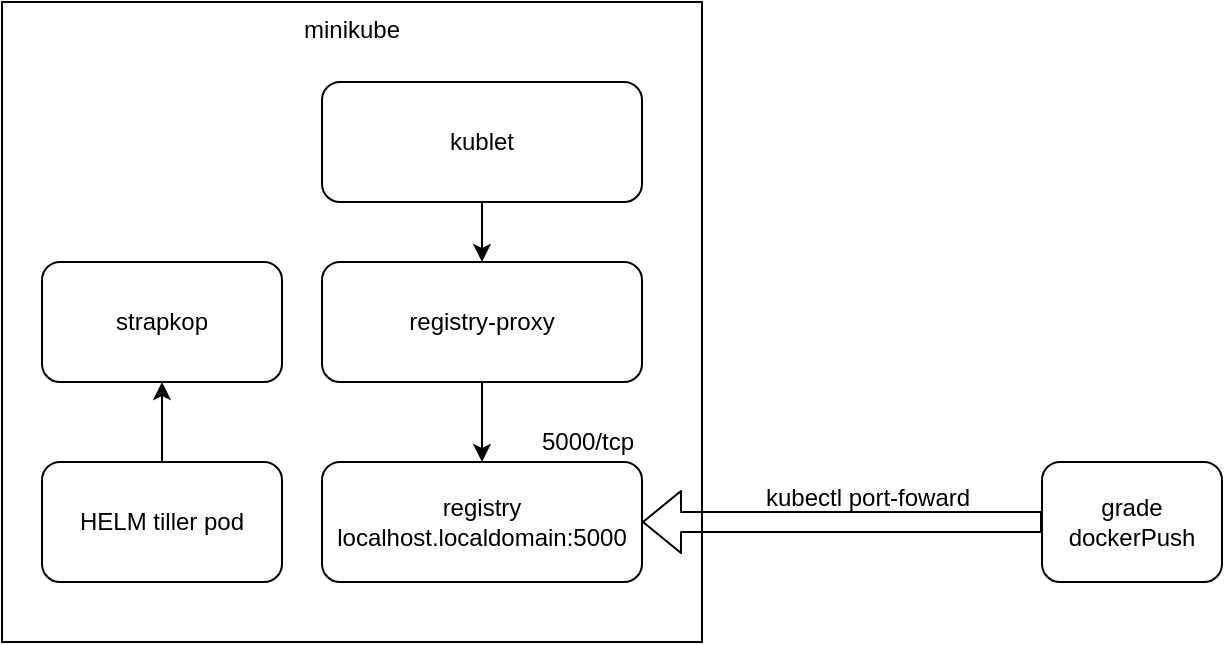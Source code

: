 <mxfile version="12.1.0" type="device" pages="1"><diagram id="ahsQjKz8tm6PLbRD8RtC" name="Page-1"><mxGraphModel dx="1106" dy="830" grid="1" gridSize="10" guides="1" tooltips="1" connect="1" arrows="1" fold="1" page="1" pageScale="1" pageWidth="827" pageHeight="1169" math="0" shadow="0"><root><mxCell id="0"/><mxCell id="1" parent="0"/><mxCell id="EZwWmceDONA6B65LT-hv-5" value="minikube" style="rounded=0;whiteSpace=wrap;html=1;verticalAlign=top;" vertex="1" parent="1"><mxGeometry x="120" y="60" width="350" height="320" as="geometry"/></mxCell><mxCell id="EZwWmceDONA6B65LT-hv-1" value="registry-proxy&lt;br&gt;" style="rounded=1;whiteSpace=wrap;html=1;" vertex="1" parent="1"><mxGeometry x="280" y="190" width="160" height="60" as="geometry"/></mxCell><mxCell id="EZwWmceDONA6B65LT-hv-2" value="registry&lt;br&gt;localhost.localdomain:5000" style="rounded=1;whiteSpace=wrap;html=1;" vertex="1" parent="1"><mxGeometry x="280" y="290" width="160" height="60" as="geometry"/></mxCell><mxCell id="EZwWmceDONA6B65LT-hv-3" value="" style="endArrow=classic;html=1;exitX=0.5;exitY=1;exitDx=0;exitDy=0;entryX=0.5;entryY=0;entryDx=0;entryDy=0;" edge="1" parent="1" source="EZwWmceDONA6B65LT-hv-1" target="EZwWmceDONA6B65LT-hv-2"><mxGeometry width="50" height="50" relative="1" as="geometry"><mxPoint x="410" y="280" as="sourcePoint"/><mxPoint x="460" y="230" as="targetPoint"/></mxGeometry></mxCell><mxCell id="EZwWmceDONA6B65LT-hv-4" value="5000/tcp" style="text;html=1;strokeColor=none;fillColor=none;align=center;verticalAlign=middle;whiteSpace=wrap;rounded=0;" vertex="1" parent="1"><mxGeometry x="393" y="270" width="40" height="20" as="geometry"/></mxCell><mxCell id="EZwWmceDONA6B65LT-hv-6" value="kublet" style="rounded=1;whiteSpace=wrap;html=1;" vertex="1" parent="1"><mxGeometry x="280" y="100" width="160" height="60" as="geometry"/></mxCell><mxCell id="EZwWmceDONA6B65LT-hv-8" value="strapkop" style="rounded=1;whiteSpace=wrap;html=1;" vertex="1" parent="1"><mxGeometry x="140" y="190" width="120" height="60" as="geometry"/></mxCell><mxCell id="EZwWmceDONA6B65LT-hv-9" value="grade &lt;br&gt;dockerPush" style="rounded=1;whiteSpace=wrap;html=1;" vertex="1" parent="1"><mxGeometry x="640" y="290" width="90" height="60" as="geometry"/></mxCell><mxCell id="EZwWmceDONA6B65LT-hv-12" value="kubectl port-foward" style="text;html=1;resizable=0;points=[];autosize=1;align=left;verticalAlign=top;spacingTop=-4;" vertex="1" parent="1"><mxGeometry x="500" y="298" width="120" height="20" as="geometry"/></mxCell><mxCell id="EZwWmceDONA6B65LT-hv-13" value="" style="shape=flexArrow;endArrow=classic;html=1;exitX=0;exitY=0.5;exitDx=0;exitDy=0;" edge="1" parent="1" source="EZwWmceDONA6B65LT-hv-9"><mxGeometry width="50" height="50" relative="1" as="geometry"><mxPoint x="560" y="500" as="sourcePoint"/><mxPoint x="440" y="320" as="targetPoint"/></mxGeometry></mxCell><mxCell id="EZwWmceDONA6B65LT-hv-14" value="HELM tiller pod" style="rounded=1;whiteSpace=wrap;html=1;" vertex="1" parent="1"><mxGeometry x="140" y="290" width="120" height="60" as="geometry"/></mxCell><mxCell id="EZwWmceDONA6B65LT-hv-15" value="" style="endArrow=classic;html=1;exitX=0.5;exitY=1;exitDx=0;exitDy=0;" edge="1" parent="1" source="EZwWmceDONA6B65LT-hv-6" target="EZwWmceDONA6B65LT-hv-1"><mxGeometry width="50" height="50" relative="1" as="geometry"><mxPoint x="340" y="220" as="sourcePoint"/><mxPoint x="390" y="170" as="targetPoint"/></mxGeometry></mxCell><mxCell id="EZwWmceDONA6B65LT-hv-16" value="" style="endArrow=classic;html=1;exitX=0.5;exitY=0;exitDx=0;exitDy=0;entryX=0.5;entryY=1;entryDx=0;entryDy=0;" edge="1" parent="1" source="EZwWmceDONA6B65LT-hv-14" target="EZwWmceDONA6B65LT-hv-8"><mxGeometry width="50" height="50" relative="1" as="geometry"><mxPoint x="180" y="320" as="sourcePoint"/><mxPoint x="230" y="270" as="targetPoint"/></mxGeometry></mxCell></root></mxGraphModel></diagram></mxfile>
